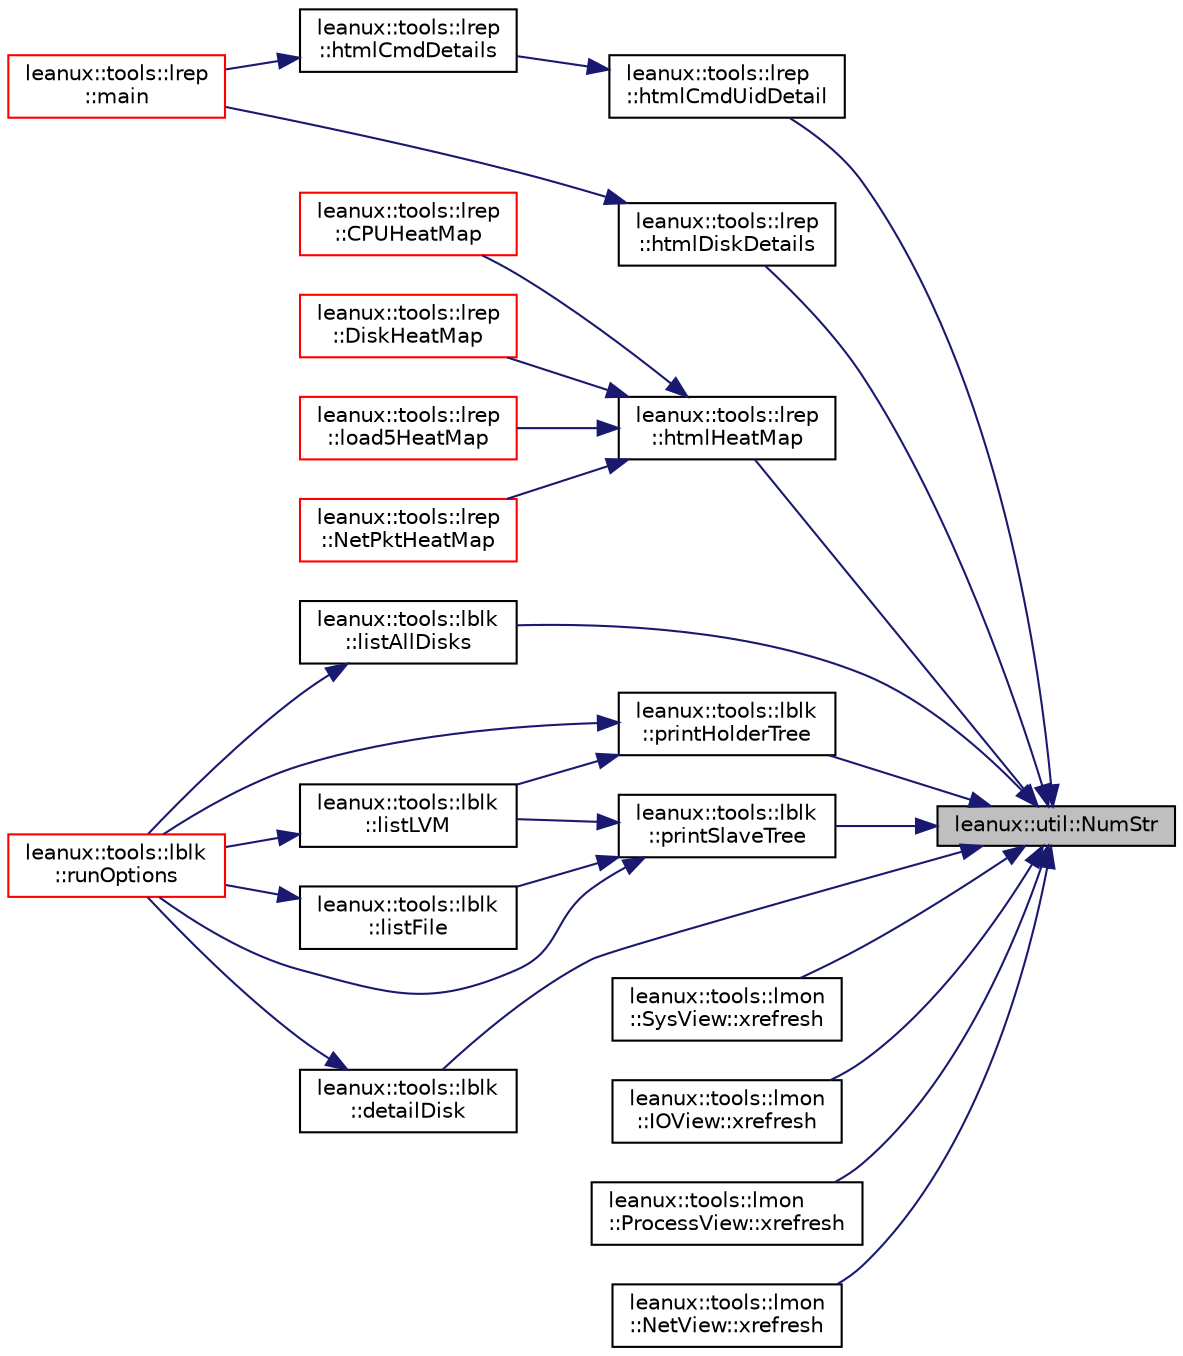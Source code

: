 digraph "leanux::util::NumStr"
{
 // LATEX_PDF_SIZE
  bgcolor="transparent";
  edge [fontname="Helvetica",fontsize="10",labelfontname="Helvetica",labelfontsize="10"];
  node [fontname="Helvetica",fontsize="10",shape=record];
  rankdir="RL";
  Node1 [label="leanux::util::NumStr",height=0.2,width=0.4,color="black", fillcolor="grey75", style="filled", fontcolor="black",tooltip="Convert a double (real number) to a pretty print string."];
  Node1 -> Node2 [dir="back",color="midnightblue",fontsize="10",style="solid",fontname="Helvetica"];
  Node2 [label="leanux::tools::lblk\l::detailDisk",height=0.2,width=0.4,color="black",URL="$namespaceleanux_1_1tools_1_1lblk.html#ade16c362a9900ba9267433bf57da42ce",tooltip="Write disk details."];
  Node2 -> Node3 [dir="back",color="midnightblue",fontsize="10",style="solid",fontname="Helvetica"];
  Node3 [label="leanux::tools::lblk\l::runOptions",height=0.2,width=0.4,color="red",URL="$namespaceleanux_1_1tools_1_1lblk.html#aafee1346a1081bfa4f7470f921cd66b8",tooltip="Direct output run from options."];
  Node1 -> Node6 [dir="back",color="midnightblue",fontsize="10",style="solid",fontname="Helvetica"];
  Node6 [label="leanux::tools::lrep\l::htmlCmdUidDetail",height=0.2,width=0.4,color="black",URL="$namespaceleanux_1_1tools_1_1lrep.html#a8a9e58dc9034002621d2b57d4a51aad9",tooltip=" "];
  Node6 -> Node7 [dir="back",color="midnightblue",fontsize="10",style="solid",fontname="Helvetica"];
  Node7 [label="leanux::tools::lrep\l::htmlCmdDetails",height=0.2,width=0.4,color="black",URL="$namespaceleanux_1_1tools_1_1lrep.html#a62c03f9d98087191a6d6473c7384fa74",tooltip=" "];
  Node7 -> Node8 [dir="back",color="midnightblue",fontsize="10",style="solid",fontname="Helvetica"];
  Node8 [label="leanux::tools::lrep\l::main",height=0.2,width=0.4,color="red",URL="$namespaceleanux_1_1tools_1_1lrep.html#aa0e1422d8d75831ea3801ffa728bf436",tooltip=" "];
  Node1 -> Node10 [dir="back",color="midnightblue",fontsize="10",style="solid",fontname="Helvetica"];
  Node10 [label="leanux::tools::lrep\l::htmlDiskDetails",height=0.2,width=0.4,color="black",URL="$namespaceleanux_1_1tools_1_1lrep.html#ab9b4bc8a1806ab977597271e15f34c11",tooltip=" "];
  Node10 -> Node8 [dir="back",color="midnightblue",fontsize="10",style="solid",fontname="Helvetica"];
  Node1 -> Node11 [dir="back",color="midnightblue",fontsize="10",style="solid",fontname="Helvetica"];
  Node11 [label="leanux::tools::lrep\l::htmlHeatMap",height=0.2,width=0.4,color="black",URL="$namespaceleanux_1_1tools_1_1lrep.html#a7f55650d424d783739d0d208601a007e",tooltip=" "];
  Node11 -> Node12 [dir="back",color="midnightblue",fontsize="10",style="solid",fontname="Helvetica"];
  Node12 [label="leanux::tools::lrep\l::CPUHeatMap",height=0.2,width=0.4,color="red",URL="$namespaceleanux_1_1tools_1_1lrep.html#a2098b7d6c8b5a08a4f392f8510df8e91",tooltip=" "];
  Node11 -> Node14 [dir="back",color="midnightblue",fontsize="10",style="solid",fontname="Helvetica"];
  Node14 [label="leanux::tools::lrep\l::DiskHeatMap",height=0.2,width=0.4,color="red",URL="$namespaceleanux_1_1tools_1_1lrep.html#abbb333976f55d722d27af8dad0ba6ff1",tooltip=" "];
  Node11 -> Node15 [dir="back",color="midnightblue",fontsize="10",style="solid",fontname="Helvetica"];
  Node15 [label="leanux::tools::lrep\l::load5HeatMap",height=0.2,width=0.4,color="red",URL="$namespaceleanux_1_1tools_1_1lrep.html#acfb722a2139dd3ac2c083f88cfb90831",tooltip=" "];
  Node11 -> Node16 [dir="back",color="midnightblue",fontsize="10",style="solid",fontname="Helvetica"];
  Node16 [label="leanux::tools::lrep\l::NetPktHeatMap",height=0.2,width=0.4,color="red",URL="$namespaceleanux_1_1tools_1_1lrep.html#a75cd64e14d85060e8dc784918f43fbd7",tooltip=" "];
  Node1 -> Node17 [dir="back",color="midnightblue",fontsize="10",style="solid",fontname="Helvetica"];
  Node17 [label="leanux::tools::lblk\l::listAllDisks",height=0.2,width=0.4,color="black",URL="$namespaceleanux_1_1tools_1_1lblk.html#a73d92bf0717d3dece131f9cf718de164",tooltip="Table listing all disks."];
  Node17 -> Node3 [dir="back",color="midnightblue",fontsize="10",style="solid",fontname="Helvetica"];
  Node1 -> Node18 [dir="back",color="midnightblue",fontsize="10",style="solid",fontname="Helvetica"];
  Node18 [label="leanux::tools::lblk\l::printHolderTree",height=0.2,width=0.4,color="black",URL="$namespaceleanux_1_1tools_1_1lblk.html#a0ce6fe01f37dc9d73d699030825432be",tooltip="Write the tree of holders above and including mm, append to tab, starting with level."];
  Node18 -> Node19 [dir="back",color="midnightblue",fontsize="10",style="solid",fontname="Helvetica"];
  Node19 [label="leanux::tools::lblk\l::listLVM",height=0.2,width=0.4,color="black",URL="$namespaceleanux_1_1tools_1_1lblk.html#a3ad2e43162ca1213c491e96d5d2a5a9c",tooltip="Table listing LVM devices."];
  Node19 -> Node3 [dir="back",color="midnightblue",fontsize="10",style="solid",fontname="Helvetica"];
  Node18 -> Node3 [dir="back",color="midnightblue",fontsize="10",style="solid",fontname="Helvetica"];
  Node1 -> Node20 [dir="back",color="midnightblue",fontsize="10",style="solid",fontname="Helvetica"];
  Node20 [label="leanux::tools::lblk\l::printSlaveTree",height=0.2,width=0.4,color="black",URL="$namespaceleanux_1_1tools_1_1lblk.html#a514a93d2172ba20b92f77ba1062d822c",tooltip="Write the tree of slaves beneath and including mm, append to tab, starting with level."];
  Node20 -> Node21 [dir="back",color="midnightblue",fontsize="10",style="solid",fontname="Helvetica"];
  Node21 [label="leanux::tools::lblk\l::listFile",height=0.2,width=0.4,color="black",URL="$namespaceleanux_1_1tools_1_1lblk.html#ae7d5c6185a714de483a152b1846eadcb",tooltip="Table listing all storage needed for the filesystem containing file."];
  Node21 -> Node3 [dir="back",color="midnightblue",fontsize="10",style="solid",fontname="Helvetica"];
  Node20 -> Node19 [dir="back",color="midnightblue",fontsize="10",style="solid",fontname="Helvetica"];
  Node20 -> Node3 [dir="back",color="midnightblue",fontsize="10",style="solid",fontname="Helvetica"];
  Node1 -> Node22 [dir="back",color="midnightblue",fontsize="10",style="solid",fontname="Helvetica"];
  Node22 [label="leanux::tools::lmon\l::SysView::xrefresh",height=0.2,width=0.4,color="black",URL="$classleanux_1_1tools_1_1lmon_1_1SysView.html#ad72b5ee6be63091f3d320a23721d5cb4",tooltip="refresh (redraw) the View."];
  Node1 -> Node23 [dir="back",color="midnightblue",fontsize="10",style="solid",fontname="Helvetica"];
  Node23 [label="leanux::tools::lmon\l::IOView::xrefresh",height=0.2,width=0.4,color="black",URL="$classleanux_1_1tools_1_1lmon_1_1IOView.html#ad5d8db29927cc18e861cfa5ba48ecd94",tooltip="refresh (redraw) the View."];
  Node1 -> Node24 [dir="back",color="midnightblue",fontsize="10",style="solid",fontname="Helvetica"];
  Node24 [label="leanux::tools::lmon\l::ProcessView::xrefresh",height=0.2,width=0.4,color="black",URL="$classleanux_1_1tools_1_1lmon_1_1ProcessView.html#af3566e8ec176744fcd254c558de68eed",tooltip="Refresh/redraw the ProcessView."];
  Node1 -> Node25 [dir="back",color="midnightblue",fontsize="10",style="solid",fontname="Helvetica"];
  Node25 [label="leanux::tools::lmon\l::NetView::xrefresh",height=0.2,width=0.4,color="black",URL="$classleanux_1_1tools_1_1lmon_1_1NetView.html#a0e5c6aa931081924ece2bd2407dfc000",tooltip="Refresh/redraw the ProcessView."];
}

